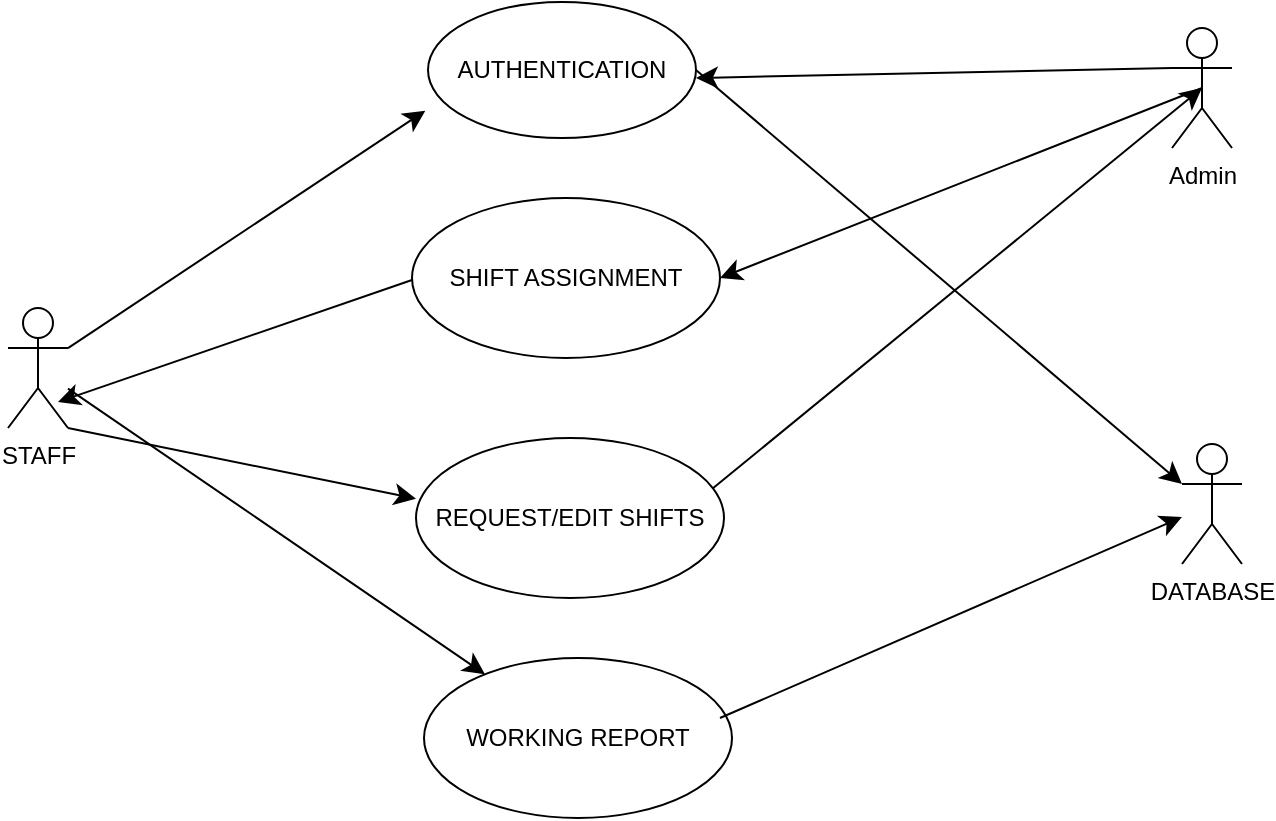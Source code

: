 <mxfile version="24.7.4">
  <diagram name="Page-1" id="jdAPz4Nf_23MsQbtE8dh">
    <mxGraphModel dx="1804" dy="558" grid="1" gridSize="10" guides="1" tooltips="1" connect="1" arrows="1" fold="1" page="1" pageScale="1" pageWidth="850" pageHeight="1100" math="0" shadow="0">
      <root>
        <mxCell id="0" />
        <mxCell id="1" parent="0" />
        <mxCell id="ci2w6FXfaYA_-n-7i3tg-1" value="STAFF" style="shape=umlActor;verticalLabelPosition=bottom;verticalAlign=top;html=1;outlineConnect=0;" vertex="1" parent="1">
          <mxGeometry x="-124" y="153" width="30" height="60" as="geometry" />
        </mxCell>
        <mxCell id="ci2w6FXfaYA_-n-7i3tg-2" value="AUTHENTICATION" style="ellipse;whiteSpace=wrap;html=1;" vertex="1" parent="1">
          <mxGeometry x="86" width="134" height="68" as="geometry" />
        </mxCell>
        <mxCell id="ci2w6FXfaYA_-n-7i3tg-3" value="SHIFT ASSIGNMENT" style="ellipse;whiteSpace=wrap;html=1;" vertex="1" parent="1">
          <mxGeometry x="78" y="98" width="154" height="80" as="geometry" />
        </mxCell>
        <mxCell id="ci2w6FXfaYA_-n-7i3tg-4" value="REQUEST/EDIT SHIFTS" style="ellipse;whiteSpace=wrap;html=1;" vertex="1" parent="1">
          <mxGeometry x="80" y="218" width="154" height="80" as="geometry" />
        </mxCell>
        <mxCell id="ci2w6FXfaYA_-n-7i3tg-5" value="WORKING REPORT" style="ellipse;whiteSpace=wrap;html=1;" vertex="1" parent="1">
          <mxGeometry x="84" y="328" width="154" height="80" as="geometry" />
        </mxCell>
        <mxCell id="ci2w6FXfaYA_-n-7i3tg-6" value="Admin" style="shape=umlActor;verticalLabelPosition=bottom;verticalAlign=top;html=1;outlineConnect=0;" vertex="1" parent="1">
          <mxGeometry x="458" y="13" width="30" height="60" as="geometry" />
        </mxCell>
        <mxCell id="ci2w6FXfaYA_-n-7i3tg-7" value="" style="endArrow=classic;html=1;rounded=0;fontSize=12;startSize=8;endSize=8;curved=1;entryX=-0.01;entryY=0.799;entryDx=0;entryDy=0;entryPerimeter=0;" edge="1" parent="1" source="ci2w6FXfaYA_-n-7i3tg-1" target="ci2w6FXfaYA_-n-7i3tg-2">
          <mxGeometry width="50" height="50" relative="1" as="geometry">
            <mxPoint x="175" y="225" as="sourcePoint" />
            <mxPoint x="225" y="175" as="targetPoint" />
          </mxGeometry>
        </mxCell>
        <mxCell id="ci2w6FXfaYA_-n-7i3tg-8" value="DATABASE" style="shape=umlActor;verticalLabelPosition=bottom;verticalAlign=top;html=1;outlineConnect=0;" vertex="1" parent="1">
          <mxGeometry x="463" y="221" width="30" height="60" as="geometry" />
        </mxCell>
        <mxCell id="ci2w6FXfaYA_-n-7i3tg-9" value="" style="endArrow=classic;html=1;rounded=0;fontSize=12;startSize=8;endSize=8;curved=1;entryX=0;entryY=0.333;entryDx=0;entryDy=0;entryPerimeter=0;exitX=1;exitY=0.5;exitDx=0;exitDy=0;" edge="1" parent="1" source="ci2w6FXfaYA_-n-7i3tg-2" target="ci2w6FXfaYA_-n-7i3tg-8">
          <mxGeometry width="50" height="50" relative="1" as="geometry">
            <mxPoint x="175" y="225" as="sourcePoint" />
            <mxPoint x="225" y="175" as="targetPoint" />
          </mxGeometry>
        </mxCell>
        <mxCell id="ci2w6FXfaYA_-n-7i3tg-10" value="" style="endArrow=classic;html=1;rounded=0;fontSize=12;startSize=8;endSize=8;curved=1;exitX=0;exitY=0.333;exitDx=0;exitDy=0;exitPerimeter=0;" edge="1" parent="1" source="ci2w6FXfaYA_-n-7i3tg-6">
          <mxGeometry width="50" height="50" relative="1" as="geometry">
            <mxPoint x="170" y="88" as="sourcePoint" />
            <mxPoint x="220" y="38" as="targetPoint" />
          </mxGeometry>
        </mxCell>
        <mxCell id="ci2w6FXfaYA_-n-7i3tg-11" value="" style="endArrow=classic;html=1;rounded=0;fontSize=12;startSize=8;endSize=8;curved=1;entryX=1;entryY=0.5;entryDx=0;entryDy=0;exitX=0.5;exitY=0.5;exitDx=0;exitDy=0;exitPerimeter=0;" edge="1" parent="1" source="ci2w6FXfaYA_-n-7i3tg-6" target="ci2w6FXfaYA_-n-7i3tg-3">
          <mxGeometry width="50" height="50" relative="1" as="geometry">
            <mxPoint x="458" y="49" as="sourcePoint" />
            <mxPoint x="298" y="111" as="targetPoint" />
          </mxGeometry>
        </mxCell>
        <mxCell id="ci2w6FXfaYA_-n-7i3tg-12" value="" style="endArrow=classic;html=1;rounded=0;fontSize=12;startSize=8;endSize=8;curved=1;exitX=0.5;exitY=0.5;exitDx=0;exitDy=0;exitPerimeter=0;" edge="1" parent="1">
          <mxGeometry width="50" height="50" relative="1" as="geometry">
            <mxPoint x="78" y="139" as="sourcePoint" />
            <mxPoint x="-99" y="200" as="targetPoint" />
          </mxGeometry>
        </mxCell>
        <mxCell id="ci2w6FXfaYA_-n-7i3tg-13" value="" style="endArrow=classic;html=1;rounded=0;fontSize=12;startSize=8;endSize=8;curved=1;exitX=1;exitY=1;exitDx=0;exitDy=0;exitPerimeter=0;entryX=0;entryY=0.379;entryDx=0;entryDy=0;entryPerimeter=0;" edge="1" parent="1" source="ci2w6FXfaYA_-n-7i3tg-1" target="ci2w6FXfaYA_-n-7i3tg-4">
          <mxGeometry width="50" height="50" relative="1" as="geometry">
            <mxPoint x="248" y="161" as="sourcePoint" />
            <mxPoint x="298" y="111" as="targetPoint" />
          </mxGeometry>
        </mxCell>
        <mxCell id="ci2w6FXfaYA_-n-7i3tg-14" value="" style="endArrow=classic;html=1;rounded=0;fontSize=12;startSize=8;endSize=8;curved=1;entryX=0.5;entryY=0.5;entryDx=0;entryDy=0;exitX=0.965;exitY=0.313;exitDx=0;exitDy=0;exitPerimeter=0;entryPerimeter=0;" edge="1" parent="1" source="ci2w6FXfaYA_-n-7i3tg-4" target="ci2w6FXfaYA_-n-7i3tg-6">
          <mxGeometry width="50" height="50" relative="1" as="geometry">
            <mxPoint x="483" y="53" as="sourcePoint" />
            <mxPoint x="242" y="148" as="targetPoint" />
          </mxGeometry>
        </mxCell>
        <mxCell id="ci2w6FXfaYA_-n-7i3tg-15" value="" style="endArrow=classic;html=1;rounded=0;fontSize=12;startSize=8;endSize=8;curved=1;" edge="1" parent="1" source="ci2w6FXfaYA_-n-7i3tg-1" target="ci2w6FXfaYA_-n-7i3tg-5">
          <mxGeometry width="50" height="50" relative="1" as="geometry">
            <mxPoint x="248" y="161" as="sourcePoint" />
            <mxPoint x="298" y="111" as="targetPoint" />
          </mxGeometry>
        </mxCell>
        <mxCell id="ci2w6FXfaYA_-n-7i3tg-16" value="" style="endArrow=classic;html=1;rounded=0;fontSize=12;startSize=8;endSize=8;curved=1;" edge="1" parent="1" target="ci2w6FXfaYA_-n-7i3tg-8">
          <mxGeometry width="50" height="50" relative="1" as="geometry">
            <mxPoint x="232" y="358" as="sourcePoint" />
            <mxPoint x="440" y="501" as="targetPoint" />
          </mxGeometry>
        </mxCell>
      </root>
    </mxGraphModel>
  </diagram>
</mxfile>
